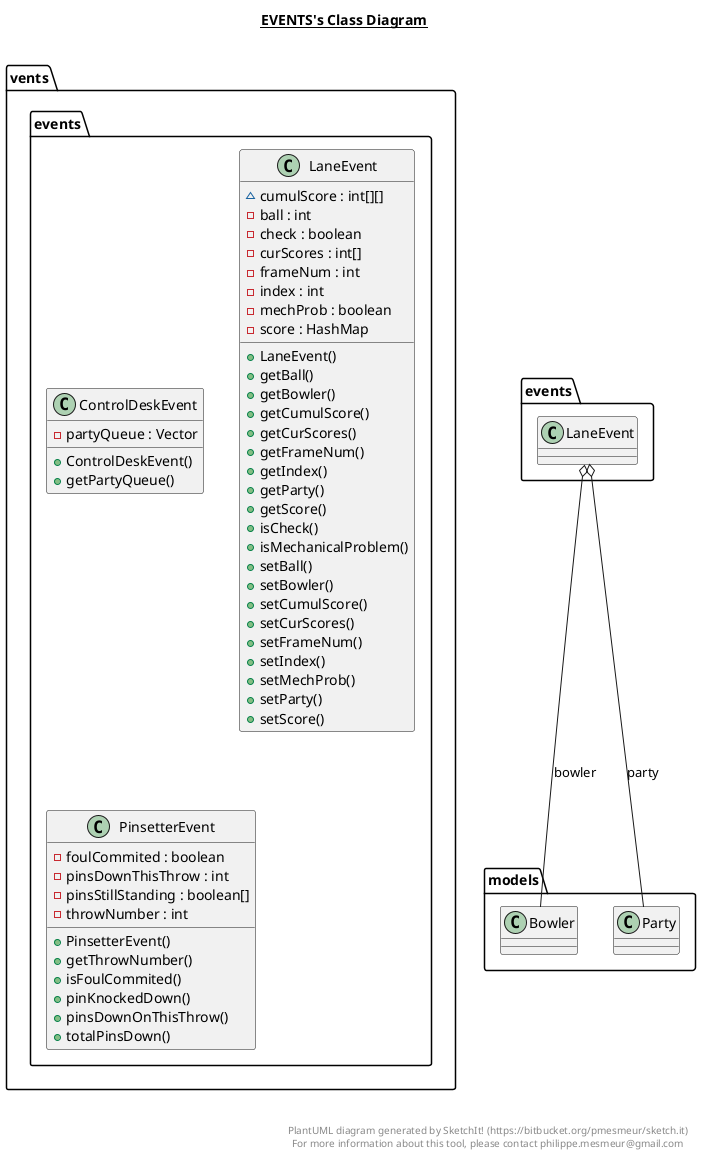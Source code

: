 @startuml

title __EVENTS's Class Diagram__\n


    namespace vents {
      class events.ControlDeskEvent {
          - partyQueue : Vector
          + ControlDeskEvent()
          + getPartyQueue()
      }
    }
  


    namespace vents {
      class events.LaneEvent {
          ~ cumulScore : int[][]
          - ball : int
          - check : boolean
          - curScores : int[]
          - frameNum : int
          - index : int
          - mechProb : boolean
          - score : HashMap
          + LaneEvent()
          + getBall()
          + getBowler()
          + getCumulScore()
          + getCurScores()
          + getFrameNum()
          + getIndex()
          + getParty()
          + getScore()
          + isCheck()
          + isMechanicalProblem()
          + setBall()
          + setBowler()
          + setCumulScore()
          + setCurScores()
          + setFrameNum()
          + setIndex()
          + setMechProb()
          + setParty()
          + setScore()
      }
    }
  


    namespace vents {
      class events.PinsetterEvent {
          - foulCommited : boolean
          - pinsDownThisThrow : int
          - pinsStillStanding : boolean[]
          - throwNumber : int
          + PinsetterEvent()
          + getThrowNumber()
          + isFoulCommited()
          + pinKnockedDown()
          + pinsDownOnThisThrow()
          + totalPinsDown()
      }
    }
  

  events.LaneEvent o-- models.Bowler : bowler
  events.LaneEvent o-- models.Party : party


right footer


PlantUML diagram generated by SketchIt! (https://bitbucket.org/pmesmeur/sketch.it)
For more information about this tool, please contact philippe.mesmeur@gmail.com
endfooter

@enduml
